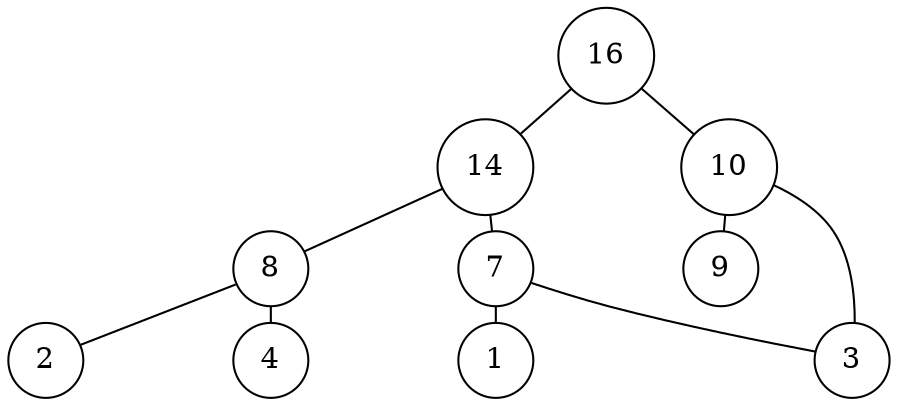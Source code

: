 digraph BT2B {
    nodesep=1;
    ranksep=0.1;
    margin=0;
    graph [ordering="out"]
    node [shape=circle];
    edge [arrowsize=0.8, arrowhead=none, arrowtail=none];
    16 -> 14;
    16 -> 10;
    14 -> 8;
    14 -> 7;
    10 -> 9;
    10 -> 3;
    8 -> 2;
    8 -> 4;
    7 -> 1;
    7 -> 3;
}